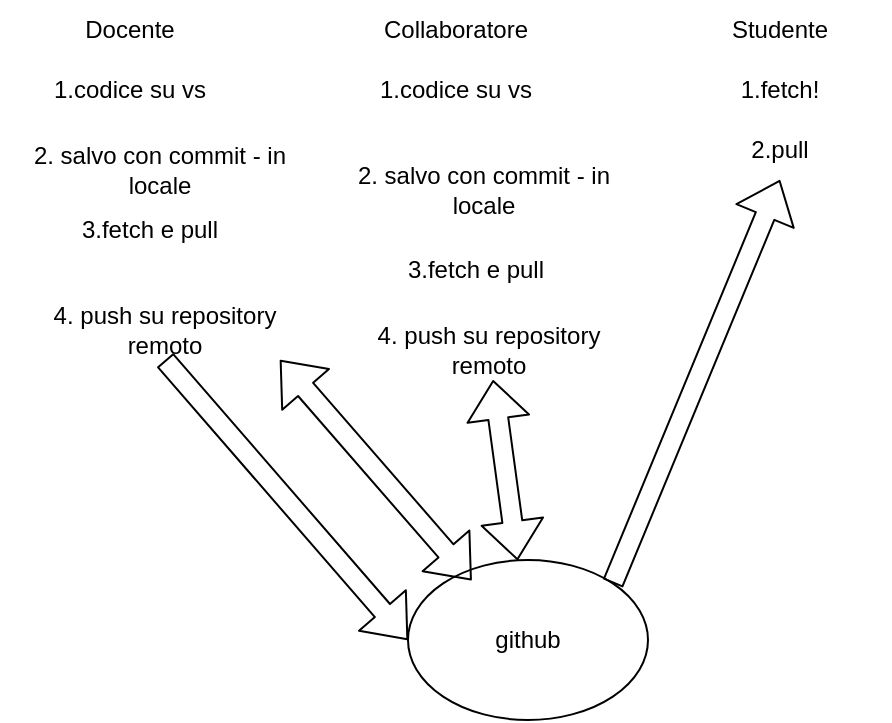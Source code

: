 <mxfile>
    <diagram id="aEsMolW45D4i5y-Y3ErU" name="Page-1">
        <mxGraphModel dx="746" dy="434" grid="1" gridSize="10" guides="1" tooltips="1" connect="1" arrows="1" fold="1" page="1" pageScale="1" pageWidth="827" pageHeight="1169" math="0" shadow="0">
            <root>
                <mxCell id="0"/>
                <mxCell id="1" parent="0"/>
                <mxCell id="2" value="1.codice su vs&lt;br&gt;" style="text;html=1;strokeColor=none;fillColor=none;align=center;verticalAlign=middle;whiteSpace=wrap;rounded=0;" vertex="1" parent="1">
                    <mxGeometry x="90" y="40" width="130" height="30" as="geometry"/>
                </mxCell>
                <mxCell id="3" value="2. salvo con commit - in locale" style="text;html=1;strokeColor=none;fillColor=none;align=center;verticalAlign=middle;whiteSpace=wrap;rounded=0;" vertex="1" parent="1">
                    <mxGeometry x="100" y="80" width="140" height="30" as="geometry"/>
                </mxCell>
                <mxCell id="5" value="github" style="ellipse;whiteSpace=wrap;html=1;" vertex="1" parent="1">
                    <mxGeometry x="294" y="290" width="120" height="80" as="geometry"/>
                </mxCell>
                <mxCell id="6" value="4. push su repository remoto" style="text;html=1;strokeColor=none;fillColor=none;align=center;verticalAlign=middle;whiteSpace=wrap;rounded=0;" vertex="1" parent="1">
                    <mxGeometry x="115" y="160" width="115" height="30" as="geometry"/>
                </mxCell>
                <mxCell id="7" value="3.fetch e pull" style="text;html=1;strokeColor=none;fillColor=none;align=center;verticalAlign=middle;whiteSpace=wrap;rounded=0;" vertex="1" parent="1">
                    <mxGeometry x="110" y="110" width="110" height="30" as="geometry"/>
                </mxCell>
                <mxCell id="8" value="" style="shape=flexArrow;endArrow=classic;html=1;exitX=0.5;exitY=1;exitDx=0;exitDy=0;entryX=0;entryY=0.5;entryDx=0;entryDy=0;" edge="1" parent="1" source="6" target="5">
                    <mxGeometry width="50" height="50" relative="1" as="geometry">
                        <mxPoint x="350" y="200" as="sourcePoint"/>
                        <mxPoint x="290" y="330" as="targetPoint"/>
                    </mxGeometry>
                </mxCell>
                <mxCell id="9" value="Docente" style="text;html=1;strokeColor=none;fillColor=none;align=center;verticalAlign=middle;whiteSpace=wrap;rounded=0;" vertex="1" parent="1">
                    <mxGeometry x="125" y="10" width="60" height="30" as="geometry"/>
                </mxCell>
                <mxCell id="10" value="Studente" style="text;html=1;strokeColor=none;fillColor=none;align=center;verticalAlign=middle;whiteSpace=wrap;rounded=0;" vertex="1" parent="1">
                    <mxGeometry x="450" y="10" width="60" height="30" as="geometry"/>
                </mxCell>
                <mxCell id="11" value="1.fetch!" style="text;html=1;strokeColor=none;fillColor=none;align=center;verticalAlign=middle;whiteSpace=wrap;rounded=0;" vertex="1" parent="1">
                    <mxGeometry x="425" y="40" width="110" height="30" as="geometry"/>
                </mxCell>
                <mxCell id="12" value="2.pull" style="text;html=1;strokeColor=none;fillColor=none;align=center;verticalAlign=middle;whiteSpace=wrap;rounded=0;" vertex="1" parent="1">
                    <mxGeometry x="450" y="70" width="60" height="30" as="geometry"/>
                </mxCell>
                <mxCell id="13" value="" style="shape=flexArrow;endArrow=classic;html=1;exitX=1;exitY=0;exitDx=0;exitDy=0;entryX=0.5;entryY=1;entryDx=0;entryDy=0;" edge="1" parent="1" source="5" target="12">
                    <mxGeometry width="50" height="50" relative="1" as="geometry">
                        <mxPoint x="425" y="274.14" as="sourcePoint"/>
                        <mxPoint x="564.074" y="385.856" as="targetPoint"/>
                    </mxGeometry>
                </mxCell>
                <mxCell id="19" value="1.codice su vs&lt;br&gt;" style="text;html=1;strokeColor=none;fillColor=none;align=center;verticalAlign=middle;whiteSpace=wrap;rounded=0;" vertex="1" parent="1">
                    <mxGeometry x="253" y="40" width="130" height="30" as="geometry"/>
                </mxCell>
                <mxCell id="20" value="2. salvo con commit - in locale" style="text;html=1;strokeColor=none;fillColor=none;align=center;verticalAlign=middle;whiteSpace=wrap;rounded=0;" vertex="1" parent="1">
                    <mxGeometry x="262" y="90" width="140" height="30" as="geometry"/>
                </mxCell>
                <mxCell id="21" value="4. push su repository remoto" style="text;html=1;strokeColor=none;fillColor=none;align=center;verticalAlign=middle;whiteSpace=wrap;rounded=0;" vertex="1" parent="1">
                    <mxGeometry x="277" y="170" width="115" height="30" as="geometry"/>
                </mxCell>
                <mxCell id="22" value="3.fetch e pull" style="text;html=1;strokeColor=none;fillColor=none;align=center;verticalAlign=middle;whiteSpace=wrap;rounded=0;" vertex="1" parent="1">
                    <mxGeometry x="273" y="130" width="110" height="30" as="geometry"/>
                </mxCell>
                <mxCell id="23" value="Collaboratore" style="text;html=1;strokeColor=none;fillColor=none;align=center;verticalAlign=middle;whiteSpace=wrap;rounded=0;" vertex="1" parent="1">
                    <mxGeometry x="288" y="10" width="60" height="30" as="geometry"/>
                </mxCell>
                <mxCell id="24" value="" style="shape=flexArrow;endArrow=classic;startArrow=classic;html=1;" edge="1" parent="1" source="5" target="21">
                    <mxGeometry width="100" height="100" relative="1" as="geometry">
                        <mxPoint x="310" y="290" as="sourcePoint"/>
                        <mxPoint x="410" y="190" as="targetPoint"/>
                    </mxGeometry>
                </mxCell>
                <mxCell id="25" value="" style="shape=flexArrow;endArrow=classic;startArrow=classic;html=1;entryX=1;entryY=1;entryDx=0;entryDy=0;" edge="1" parent="1" target="6">
                    <mxGeometry width="100" height="100" relative="1" as="geometry">
                        <mxPoint x="325.789" y="300.151" as="sourcePoint"/>
                        <mxPoint x="313.517" y="210" as="targetPoint"/>
                    </mxGeometry>
                </mxCell>
            </root>
        </mxGraphModel>
    </diagram>
</mxfile>